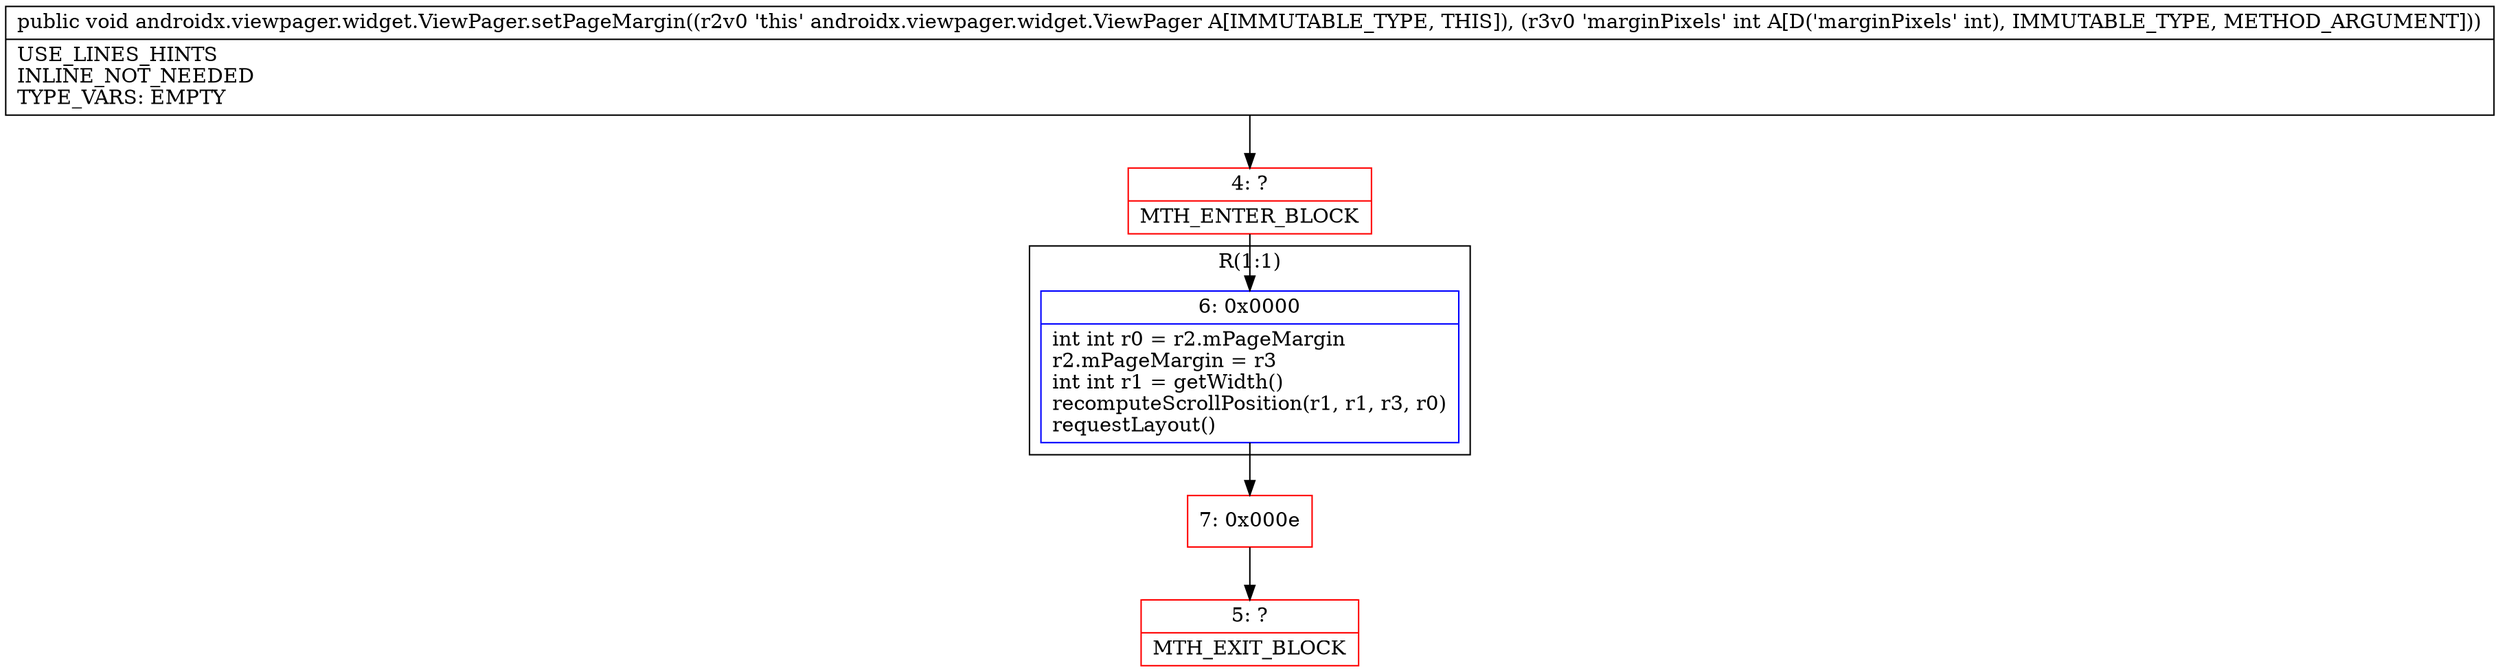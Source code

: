 digraph "CFG forandroidx.viewpager.widget.ViewPager.setPageMargin(I)V" {
subgraph cluster_Region_1953188066 {
label = "R(1:1)";
node [shape=record,color=blue];
Node_6 [shape=record,label="{6\:\ 0x0000|int int r0 = r2.mPageMargin\lr2.mPageMargin = r3\lint int r1 = getWidth()\lrecomputeScrollPosition(r1, r1, r3, r0)\lrequestLayout()\l}"];
}
Node_4 [shape=record,color=red,label="{4\:\ ?|MTH_ENTER_BLOCK\l}"];
Node_7 [shape=record,color=red,label="{7\:\ 0x000e}"];
Node_5 [shape=record,color=red,label="{5\:\ ?|MTH_EXIT_BLOCK\l}"];
MethodNode[shape=record,label="{public void androidx.viewpager.widget.ViewPager.setPageMargin((r2v0 'this' androidx.viewpager.widget.ViewPager A[IMMUTABLE_TYPE, THIS]), (r3v0 'marginPixels' int A[D('marginPixels' int), IMMUTABLE_TYPE, METHOD_ARGUMENT]))  | USE_LINES_HINTS\lINLINE_NOT_NEEDED\lTYPE_VARS: EMPTY\l}"];
MethodNode -> Node_4;Node_6 -> Node_7;
Node_4 -> Node_6;
Node_7 -> Node_5;
}

